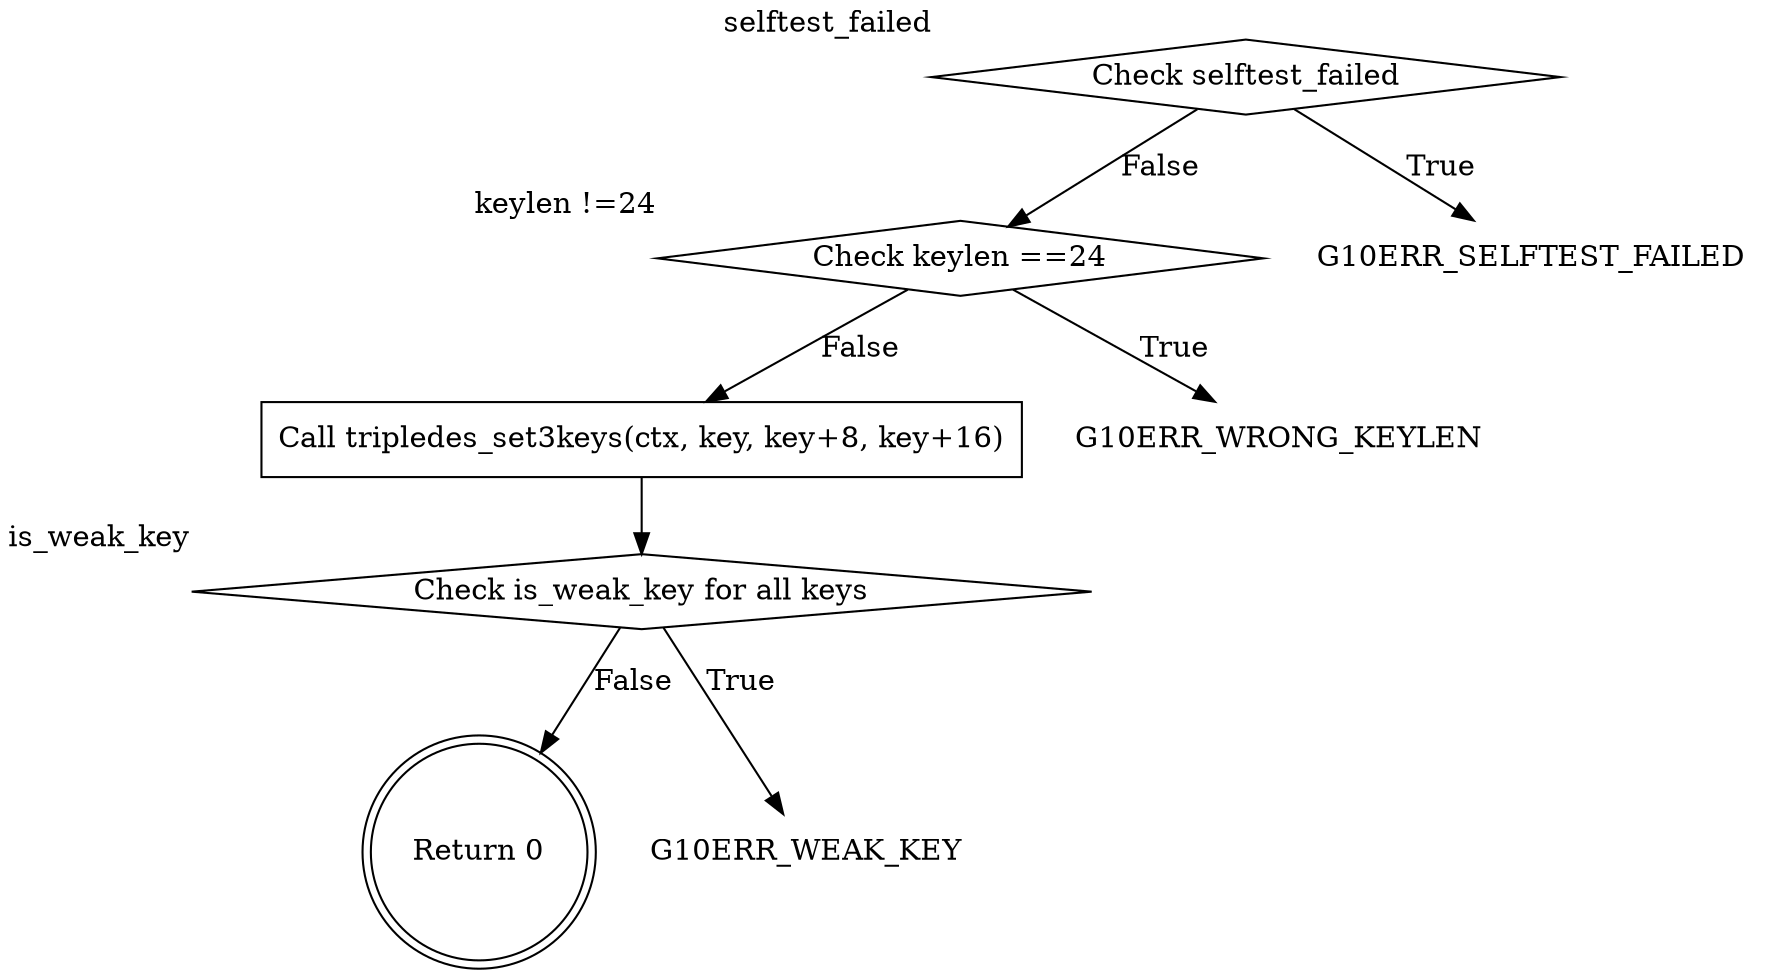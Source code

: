 digraph do_tripledes_setkey {
    rankdir=TB;
    
    // Nodes with their labels and shapes
    1 [label="Check selftest_failed" shape=diamond xlabel="selftest_failed"];
    2 [label="Check keylen ==24" shape=diamond xlabel="keylen !=24"];
    3 [label="Call tripledes_set3keys(ctx, key, key+8, key+16)" shape=box];
    4 [label="Check is_weak_key for all keys" shape=diamond xlabel="is_weak_key"];
    5 [label="Return 0" shape=doublecircle];
    
    // Error return nodes
    e_selftest [label="G10ERR_SELFTEST_FAILED" shape=none];
    e_keylen [label="G10ERR_WRONG_KEYLEN" shape=none];
    e_weakkey [label="G10ERR_WEAK_KEY" shape=none];

    // Edges with conditions and labels
    1 -> e_selftest [label="True"];
    1 -> 2 [label="False"];

    2 -> e_keylen [label="True"];
    2 -> 3 [label="False"];

    3 ->4;

    4 -> e_weakkey [label="True"];
    4 ->5 [label="False"];

    // Styling edges
    edge [arrowhead=vee, arrowsize=1];
}